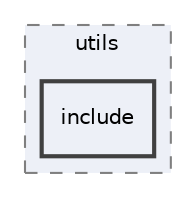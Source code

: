 digraph "libraries/utils/include"
{
 // LATEX_PDF_SIZE
  edge [fontname="Helvetica",fontsize="10",labelfontname="Helvetica",labelfontsize="10"];
  node [fontname="Helvetica",fontsize="10",shape=record];
  compound=true
  subgraph clusterdir_0328efd5a15728db58e814be397d17af {
    graph [ bgcolor="#edf0f7", pencolor="grey50", style="filled,dashed,", label="utils", fontname="Helvetica", fontsize="10", URL="dir_0328efd5a15728db58e814be397d17af.html"]
  dir_11c3e0c74a8341405194d42f3aa202d6 [shape=box, label="include", style="filled,bold,", fillcolor="#edf0f7", color="grey25", URL="dir_11c3e0c74a8341405194d42f3aa202d6.html"];
  }
}
